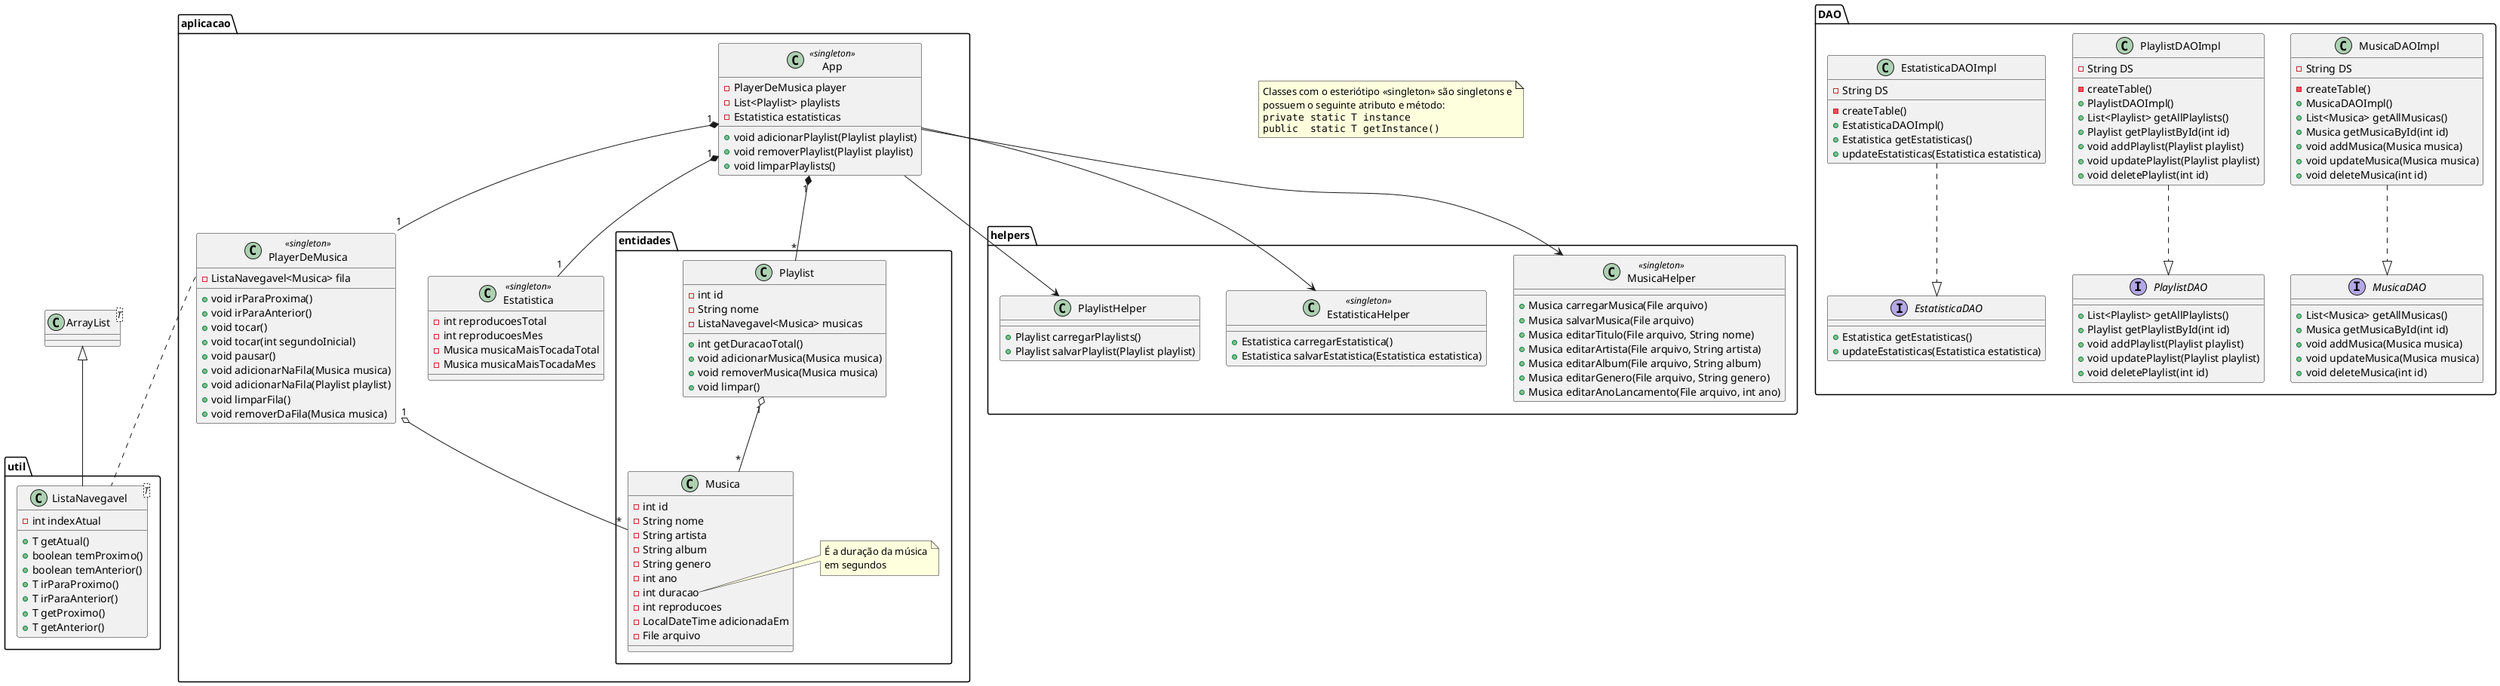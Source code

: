 @startuml

class ArrayList<T>

package aplicacao {

    class App<<singleton>> {
        - PlayerDeMusica player
        - List<Playlist> playlists
        - Estatistica estatisticas
        + void adicionarPlaylist(Playlist playlist)
        + void removerPlaylist(Playlist playlist)
        + void limparPlaylists()
    }

    class PlayerDeMusica<<singleton>> {
        - ListaNavegavel<Musica> fila
        + void irParaProxima()
        + void irParaAnterior()
        + void tocar()
        + void tocar(int segundoInicial)
        + void pausar()
        + void adicionarNaFila(Musica musica)
        + void adicionarNaFila(Playlist playlist)
        + void limparFila()
        + void removerDaFila(Musica musica)
    }

    class Estatistica<<singleton>> {
        - int reproducoesTotal
        - int reproducoesMes
        - Musica musicaMaisTocadaTotal
        - Musica musicaMaisTocadaMes
    }

    package entidades {

        class Musica {
            - int id
            - String nome
            - String artista
            - String album
            - String genero
            - int ano
            - int duracao
            - int reproducoes
            - LocalDateTime adicionadaEm
            - File arquivo
        }

        note right of Musica::duracao
         É a duração da música
         em segundos
        end note

        class Playlist {
            - int id
            - String nome
            - ListaNavegavel<Musica> musicas
            + int getDuracaoTotal()
            + void adicionarMusica(Musica musica)
            + void removerMusica(Musica musica)
            + void limpar()
        }
    }

}

package helpers {

    class MusicaHelper<<singleton>> {
        + Musica carregarMusica(File arquivo)
        + Musica salvarMusica(File arquivo)
        + Musica editarTitulo(File arquivo, String nome)
        + Musica editarArtista(File arquivo, String artista)
        + Musica editarAlbum(File arquivo, String album)
        + Musica editarGenero(File arquivo, String genero)
        + Musica editarAnoLancamento(File arquivo, int ano)
    }

    class EstatisticaHelper<<singleton>> {
        + Estatistica carregarEstatistica()
        + Estatistica salvarEstatistica(Estatistica estatistica)
    }

    class PlaylistHelper {
        + Playlist carregarPlaylists()
        + Playlist salvarPlaylist(Playlist playlist)
    }

}

package DAO {

    interface MusicaDAO {
        + List<Musica> getAllMusicas()
        + Musica getMusicaById(int id)
        + void addMusica(Musica musica)
        + void updateMusica(Musica musica)
        + void deleteMusica(int id)
    }

    interface PlaylistDAO {
        + List<Playlist> getAllPlaylists()
        + Playlist getPlaylistById(int id)
        + void addPlaylist(Playlist playlist)
        + void updatePlaylist(Playlist playlist)
        + void deletePlaylist(int id)
    }

    interface EstatisticaDAO {
        + Estatistica getEstatisticas()
        + updateEstatisticas(Estatistica estatistica)
    }

    class MusicaDAOImpl {
        - String DS
        - createTable()
        + MusicaDAOImpl()
        + List<Musica> getAllMusicas()
        + Musica getMusicaById(int id)
        + void addMusica(Musica musica)
        + void updateMusica(Musica musica)
        + void deleteMusica(int id)
    }

    class PlaylistDAOImpl {
        - String DS
        - createTable()
        + PlaylistDAOImpl()
        + List<Playlist> getAllPlaylists()
        + Playlist getPlaylistById(int id)
        + void addPlaylist(Playlist playlist)
        + void updatePlaylist(Playlist playlist)
        + void deletePlaylist(int id)
    }

    class EstatisticaDAOImpl {
        - String DS
        - createTable()
        + EstatisticaDAOImpl()
        + Estatistica getEstatisticas()
        + updateEstatisticas(Estatistica estatistica)
    }
}

package util {

    class ListaNavegavel<T> extends .ArrayList<T> {
            - int indexAtual
            + T getAtual()
            + boolean temProximo()
            + boolean temAnterior()
            + T irParaProximo()
            + T irParaAnterior()
            + T getProximo()
            + T getAnterior()
        }

}

App "1" *-- "1" PlayerDeMusica
App "1" *-- "*" Playlist
App "1" *-- "1" Estatistica
App --> MusicaHelper
App --> EstatisticaHelper
App --> PlaylistHelper
PlayerDeMusica "1" o-- "*" Musica
PlayerDeMusica::fila .. ListaNavegavel
Playlist "1" o-- "*" Musica
MusicaDAOImpl ..|> MusicaDAO
PlaylistDAOImpl ..|> PlaylistDAO
EstatisticaDAOImpl ..|> EstatisticaDAO

note as NotaSingleton
    Classes com o esteriótipo <<singleton>> são singletons e
    possuem o seguinte atributo e método:
    <code>
    private static T instance
    public  static T getInstance()
    </code>
end note
@enduml